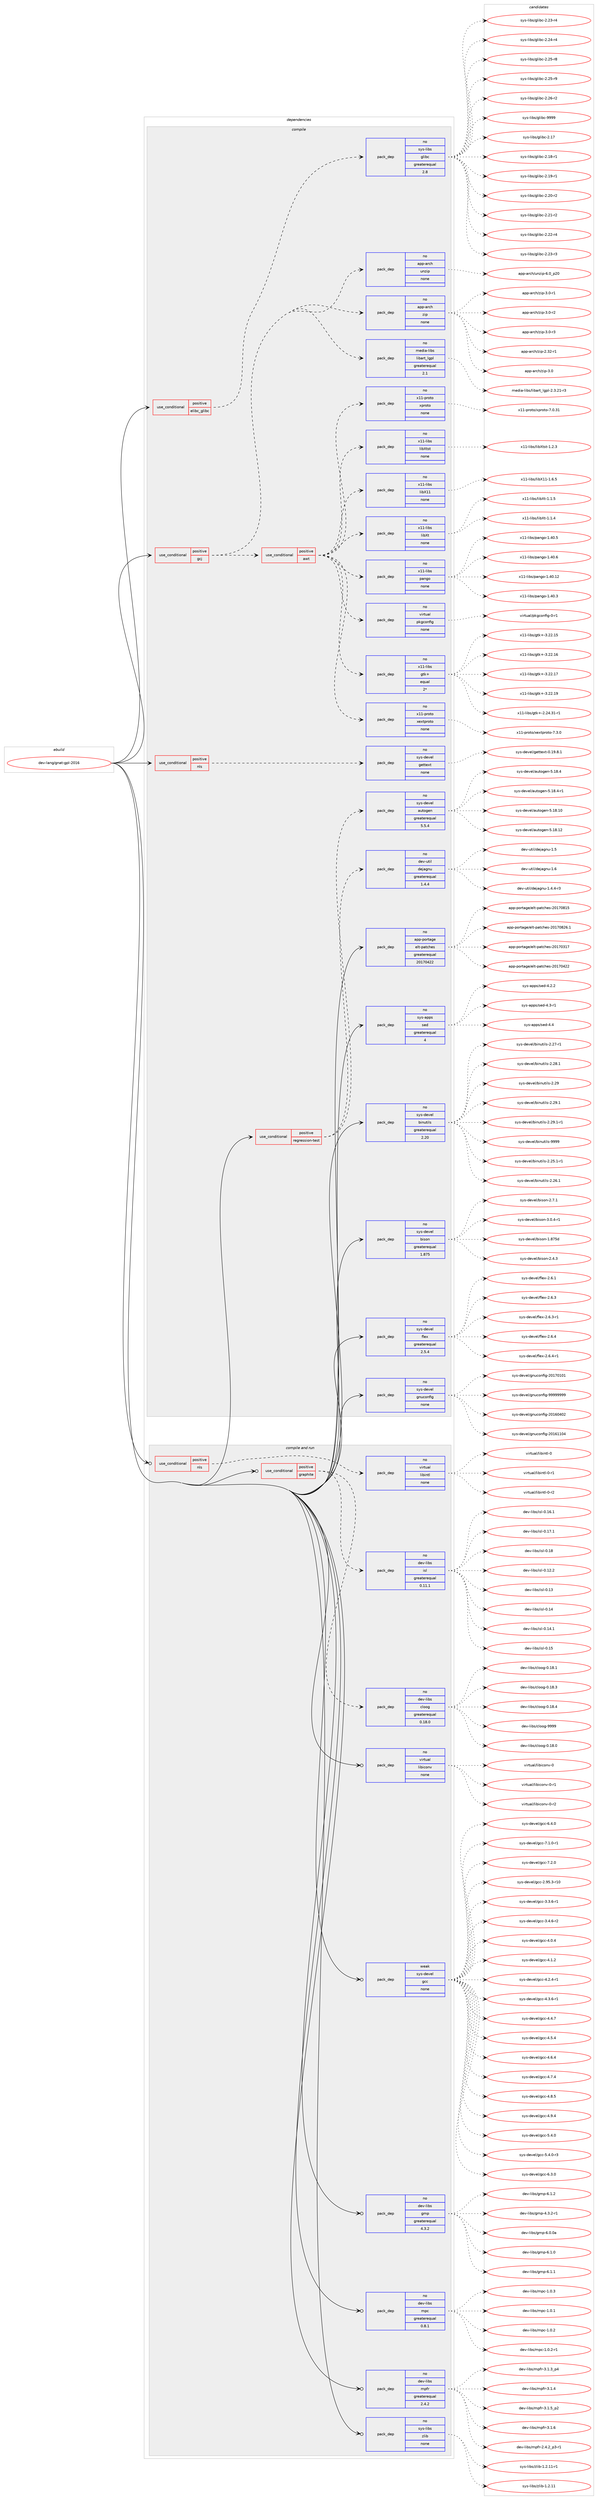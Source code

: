 digraph prolog {

# *************
# Graph options
# *************

newrank=true;
concentrate=true;
compound=true;
graph [rankdir=LR,fontname=Helvetica,fontsize=10,ranksep=1.5];#, ranksep=2.5, nodesep=0.2];
edge  [arrowhead=vee];
node  [fontname=Helvetica,fontsize=10];

# **********
# The ebuild
# **********

subgraph cluster_leftcol {
color=gray;
rank=same;
label=<<i>ebuild</i>>;
id [label="dev-lang/gnat-gpl-2016", color=red, width=4, href="../dev-lang/gnat-gpl-2016.svg"];
}

# ****************
# The dependencies
# ****************

subgraph cluster_midcol {
color=gray;
label=<<i>dependencies</i>>;
subgraph cluster_compile {
fillcolor="#eeeeee";
style=filled;
label=<<i>compile</i>>;
subgraph cond22899 {
dependency106759 [label=<<TABLE BORDER="0" CELLBORDER="1" CELLSPACING="0" CELLPADDING="4"><TR><TD ROWSPAN="3" CELLPADDING="10">use_conditional</TD></TR><TR><TD>positive</TD></TR><TR><TD>elibc_glibc</TD></TR></TABLE>>, shape=none, color=red];
subgraph pack80799 {
dependency106760 [label=<<TABLE BORDER="0" CELLBORDER="1" CELLSPACING="0" CELLPADDING="4" WIDTH="220"><TR><TD ROWSPAN="6" CELLPADDING="30">pack_dep</TD></TR><TR><TD WIDTH="110">no</TD></TR><TR><TD>sys-libs</TD></TR><TR><TD>glibc</TD></TR><TR><TD>greaterequal</TD></TR><TR><TD>2.8</TD></TR></TABLE>>, shape=none, color=blue];
}
dependency106759:e -> dependency106760:w [weight=20,style="dashed",arrowhead="vee"];
}
id:e -> dependency106759:w [weight=20,style="solid",arrowhead="vee"];
subgraph cond22900 {
dependency106761 [label=<<TABLE BORDER="0" CELLBORDER="1" CELLSPACING="0" CELLPADDING="4"><TR><TD ROWSPAN="3" CELLPADDING="10">use_conditional</TD></TR><TR><TD>positive</TD></TR><TR><TD>gcj</TD></TR></TABLE>>, shape=none, color=red];
subgraph cond22901 {
dependency106762 [label=<<TABLE BORDER="0" CELLBORDER="1" CELLSPACING="0" CELLPADDING="4"><TR><TD ROWSPAN="3" CELLPADDING="10">use_conditional</TD></TR><TR><TD>positive</TD></TR><TR><TD>awt</TD></TR></TABLE>>, shape=none, color=red];
subgraph pack80800 {
dependency106763 [label=<<TABLE BORDER="0" CELLBORDER="1" CELLSPACING="0" CELLPADDING="4" WIDTH="220"><TR><TD ROWSPAN="6" CELLPADDING="30">pack_dep</TD></TR><TR><TD WIDTH="110">no</TD></TR><TR><TD>x11-libs</TD></TR><TR><TD>libXt</TD></TR><TR><TD>none</TD></TR><TR><TD></TD></TR></TABLE>>, shape=none, color=blue];
}
dependency106762:e -> dependency106763:w [weight=20,style="dashed",arrowhead="vee"];
subgraph pack80801 {
dependency106764 [label=<<TABLE BORDER="0" CELLBORDER="1" CELLSPACING="0" CELLPADDING="4" WIDTH="220"><TR><TD ROWSPAN="6" CELLPADDING="30">pack_dep</TD></TR><TR><TD WIDTH="110">no</TD></TR><TR><TD>x11-libs</TD></TR><TR><TD>libX11</TD></TR><TR><TD>none</TD></TR><TR><TD></TD></TR></TABLE>>, shape=none, color=blue];
}
dependency106762:e -> dependency106764:w [weight=20,style="dashed",arrowhead="vee"];
subgraph pack80802 {
dependency106765 [label=<<TABLE BORDER="0" CELLBORDER="1" CELLSPACING="0" CELLPADDING="4" WIDTH="220"><TR><TD ROWSPAN="6" CELLPADDING="30">pack_dep</TD></TR><TR><TD WIDTH="110">no</TD></TR><TR><TD>x11-libs</TD></TR><TR><TD>libXtst</TD></TR><TR><TD>none</TD></TR><TR><TD></TD></TR></TABLE>>, shape=none, color=blue];
}
dependency106762:e -> dependency106765:w [weight=20,style="dashed",arrowhead="vee"];
subgraph pack80803 {
dependency106766 [label=<<TABLE BORDER="0" CELLBORDER="1" CELLSPACING="0" CELLPADDING="4" WIDTH="220"><TR><TD ROWSPAN="6" CELLPADDING="30">pack_dep</TD></TR><TR><TD WIDTH="110">no</TD></TR><TR><TD>x11-proto</TD></TR><TR><TD>xproto</TD></TR><TR><TD>none</TD></TR><TR><TD></TD></TR></TABLE>>, shape=none, color=blue];
}
dependency106762:e -> dependency106766:w [weight=20,style="dashed",arrowhead="vee"];
subgraph pack80804 {
dependency106767 [label=<<TABLE BORDER="0" CELLBORDER="1" CELLSPACING="0" CELLPADDING="4" WIDTH="220"><TR><TD ROWSPAN="6" CELLPADDING="30">pack_dep</TD></TR><TR><TD WIDTH="110">no</TD></TR><TR><TD>x11-proto</TD></TR><TR><TD>xextproto</TD></TR><TR><TD>none</TD></TR><TR><TD></TD></TR></TABLE>>, shape=none, color=blue];
}
dependency106762:e -> dependency106767:w [weight=20,style="dashed",arrowhead="vee"];
subgraph pack80805 {
dependency106768 [label=<<TABLE BORDER="0" CELLBORDER="1" CELLSPACING="0" CELLPADDING="4" WIDTH="220"><TR><TD ROWSPAN="6" CELLPADDING="30">pack_dep</TD></TR><TR><TD WIDTH="110">no</TD></TR><TR><TD>x11-libs</TD></TR><TR><TD>gtk+</TD></TR><TR><TD>equal</TD></TR><TR><TD>2*</TD></TR></TABLE>>, shape=none, color=blue];
}
dependency106762:e -> dependency106768:w [weight=20,style="dashed",arrowhead="vee"];
subgraph pack80806 {
dependency106769 [label=<<TABLE BORDER="0" CELLBORDER="1" CELLSPACING="0" CELLPADDING="4" WIDTH="220"><TR><TD ROWSPAN="6" CELLPADDING="30">pack_dep</TD></TR><TR><TD WIDTH="110">no</TD></TR><TR><TD>virtual</TD></TR><TR><TD>pkgconfig</TD></TR><TR><TD>none</TD></TR><TR><TD></TD></TR></TABLE>>, shape=none, color=blue];
}
dependency106762:e -> dependency106769:w [weight=20,style="dashed",arrowhead="vee"];
subgraph pack80807 {
dependency106770 [label=<<TABLE BORDER="0" CELLBORDER="1" CELLSPACING="0" CELLPADDING="4" WIDTH="220"><TR><TD ROWSPAN="6" CELLPADDING="30">pack_dep</TD></TR><TR><TD WIDTH="110">no</TD></TR><TR><TD>x11-libs</TD></TR><TR><TD>pango</TD></TR><TR><TD>none</TD></TR><TR><TD></TD></TR></TABLE>>, shape=none, color=blue];
}
dependency106762:e -> dependency106770:w [weight=20,style="dashed",arrowhead="vee"];
}
dependency106761:e -> dependency106762:w [weight=20,style="dashed",arrowhead="vee"];
subgraph pack80808 {
dependency106771 [label=<<TABLE BORDER="0" CELLBORDER="1" CELLSPACING="0" CELLPADDING="4" WIDTH="220"><TR><TD ROWSPAN="6" CELLPADDING="30">pack_dep</TD></TR><TR><TD WIDTH="110">no</TD></TR><TR><TD>media-libs</TD></TR><TR><TD>libart_lgpl</TD></TR><TR><TD>greaterequal</TD></TR><TR><TD>2.1</TD></TR></TABLE>>, shape=none, color=blue];
}
dependency106761:e -> dependency106771:w [weight=20,style="dashed",arrowhead="vee"];
subgraph pack80809 {
dependency106772 [label=<<TABLE BORDER="0" CELLBORDER="1" CELLSPACING="0" CELLPADDING="4" WIDTH="220"><TR><TD ROWSPAN="6" CELLPADDING="30">pack_dep</TD></TR><TR><TD WIDTH="110">no</TD></TR><TR><TD>app-arch</TD></TR><TR><TD>zip</TD></TR><TR><TD>none</TD></TR><TR><TD></TD></TR></TABLE>>, shape=none, color=blue];
}
dependency106761:e -> dependency106772:w [weight=20,style="dashed",arrowhead="vee"];
subgraph pack80810 {
dependency106773 [label=<<TABLE BORDER="0" CELLBORDER="1" CELLSPACING="0" CELLPADDING="4" WIDTH="220"><TR><TD ROWSPAN="6" CELLPADDING="30">pack_dep</TD></TR><TR><TD WIDTH="110">no</TD></TR><TR><TD>app-arch</TD></TR><TR><TD>unzip</TD></TR><TR><TD>none</TD></TR><TR><TD></TD></TR></TABLE>>, shape=none, color=blue];
}
dependency106761:e -> dependency106773:w [weight=20,style="dashed",arrowhead="vee"];
}
id:e -> dependency106761:w [weight=20,style="solid",arrowhead="vee"];
subgraph cond22902 {
dependency106774 [label=<<TABLE BORDER="0" CELLBORDER="1" CELLSPACING="0" CELLPADDING="4"><TR><TD ROWSPAN="3" CELLPADDING="10">use_conditional</TD></TR><TR><TD>positive</TD></TR><TR><TD>nls</TD></TR></TABLE>>, shape=none, color=red];
subgraph pack80811 {
dependency106775 [label=<<TABLE BORDER="0" CELLBORDER="1" CELLSPACING="0" CELLPADDING="4" WIDTH="220"><TR><TD ROWSPAN="6" CELLPADDING="30">pack_dep</TD></TR><TR><TD WIDTH="110">no</TD></TR><TR><TD>sys-devel</TD></TR><TR><TD>gettext</TD></TR><TR><TD>none</TD></TR><TR><TD></TD></TR></TABLE>>, shape=none, color=blue];
}
dependency106774:e -> dependency106775:w [weight=20,style="dashed",arrowhead="vee"];
}
id:e -> dependency106774:w [weight=20,style="solid",arrowhead="vee"];
subgraph cond22903 {
dependency106776 [label=<<TABLE BORDER="0" CELLBORDER="1" CELLSPACING="0" CELLPADDING="4"><TR><TD ROWSPAN="3" CELLPADDING="10">use_conditional</TD></TR><TR><TD>positive</TD></TR><TR><TD>regression-test</TD></TR></TABLE>>, shape=none, color=red];
subgraph pack80812 {
dependency106777 [label=<<TABLE BORDER="0" CELLBORDER="1" CELLSPACING="0" CELLPADDING="4" WIDTH="220"><TR><TD ROWSPAN="6" CELLPADDING="30">pack_dep</TD></TR><TR><TD WIDTH="110">no</TD></TR><TR><TD>dev-util</TD></TR><TR><TD>dejagnu</TD></TR><TR><TD>greaterequal</TD></TR><TR><TD>1.4.4</TD></TR></TABLE>>, shape=none, color=blue];
}
dependency106776:e -> dependency106777:w [weight=20,style="dashed",arrowhead="vee"];
subgraph pack80813 {
dependency106778 [label=<<TABLE BORDER="0" CELLBORDER="1" CELLSPACING="0" CELLPADDING="4" WIDTH="220"><TR><TD ROWSPAN="6" CELLPADDING="30">pack_dep</TD></TR><TR><TD WIDTH="110">no</TD></TR><TR><TD>sys-devel</TD></TR><TR><TD>autogen</TD></TR><TR><TD>greaterequal</TD></TR><TR><TD>5.5.4</TD></TR></TABLE>>, shape=none, color=blue];
}
dependency106776:e -> dependency106778:w [weight=20,style="dashed",arrowhead="vee"];
}
id:e -> dependency106776:w [weight=20,style="solid",arrowhead="vee"];
subgraph pack80814 {
dependency106779 [label=<<TABLE BORDER="0" CELLBORDER="1" CELLSPACING="0" CELLPADDING="4" WIDTH="220"><TR><TD ROWSPAN="6" CELLPADDING="30">pack_dep</TD></TR><TR><TD WIDTH="110">no</TD></TR><TR><TD>app-portage</TD></TR><TR><TD>elt-patches</TD></TR><TR><TD>greaterequal</TD></TR><TR><TD>20170422</TD></TR></TABLE>>, shape=none, color=blue];
}
id:e -> dependency106779:w [weight=20,style="solid",arrowhead="vee"];
subgraph pack80815 {
dependency106780 [label=<<TABLE BORDER="0" CELLBORDER="1" CELLSPACING="0" CELLPADDING="4" WIDTH="220"><TR><TD ROWSPAN="6" CELLPADDING="30">pack_dep</TD></TR><TR><TD WIDTH="110">no</TD></TR><TR><TD>sys-apps</TD></TR><TR><TD>sed</TD></TR><TR><TD>greaterequal</TD></TR><TR><TD>4</TD></TR></TABLE>>, shape=none, color=blue];
}
id:e -> dependency106780:w [weight=20,style="solid",arrowhead="vee"];
subgraph pack80816 {
dependency106781 [label=<<TABLE BORDER="0" CELLBORDER="1" CELLSPACING="0" CELLPADDING="4" WIDTH="220"><TR><TD ROWSPAN="6" CELLPADDING="30">pack_dep</TD></TR><TR><TD WIDTH="110">no</TD></TR><TR><TD>sys-devel</TD></TR><TR><TD>binutils</TD></TR><TR><TD>greaterequal</TD></TR><TR><TD>2.20</TD></TR></TABLE>>, shape=none, color=blue];
}
id:e -> dependency106781:w [weight=20,style="solid",arrowhead="vee"];
subgraph pack80817 {
dependency106782 [label=<<TABLE BORDER="0" CELLBORDER="1" CELLSPACING="0" CELLPADDING="4" WIDTH="220"><TR><TD ROWSPAN="6" CELLPADDING="30">pack_dep</TD></TR><TR><TD WIDTH="110">no</TD></TR><TR><TD>sys-devel</TD></TR><TR><TD>bison</TD></TR><TR><TD>greaterequal</TD></TR><TR><TD>1.875</TD></TR></TABLE>>, shape=none, color=blue];
}
id:e -> dependency106782:w [weight=20,style="solid",arrowhead="vee"];
subgraph pack80818 {
dependency106783 [label=<<TABLE BORDER="0" CELLBORDER="1" CELLSPACING="0" CELLPADDING="4" WIDTH="220"><TR><TD ROWSPAN="6" CELLPADDING="30">pack_dep</TD></TR><TR><TD WIDTH="110">no</TD></TR><TR><TD>sys-devel</TD></TR><TR><TD>flex</TD></TR><TR><TD>greaterequal</TD></TR><TR><TD>2.5.4</TD></TR></TABLE>>, shape=none, color=blue];
}
id:e -> dependency106783:w [weight=20,style="solid",arrowhead="vee"];
subgraph pack80819 {
dependency106784 [label=<<TABLE BORDER="0" CELLBORDER="1" CELLSPACING="0" CELLPADDING="4" WIDTH="220"><TR><TD ROWSPAN="6" CELLPADDING="30">pack_dep</TD></TR><TR><TD WIDTH="110">no</TD></TR><TR><TD>sys-devel</TD></TR><TR><TD>gnuconfig</TD></TR><TR><TD>none</TD></TR><TR><TD></TD></TR></TABLE>>, shape=none, color=blue];
}
id:e -> dependency106784:w [weight=20,style="solid",arrowhead="vee"];
}
subgraph cluster_compileandrun {
fillcolor="#eeeeee";
style=filled;
label=<<i>compile and run</i>>;
subgraph cond22904 {
dependency106785 [label=<<TABLE BORDER="0" CELLBORDER="1" CELLSPACING="0" CELLPADDING="4"><TR><TD ROWSPAN="3" CELLPADDING="10">use_conditional</TD></TR><TR><TD>positive</TD></TR><TR><TD>graphite</TD></TR></TABLE>>, shape=none, color=red];
subgraph pack80820 {
dependency106786 [label=<<TABLE BORDER="0" CELLBORDER="1" CELLSPACING="0" CELLPADDING="4" WIDTH="220"><TR><TD ROWSPAN="6" CELLPADDING="30">pack_dep</TD></TR><TR><TD WIDTH="110">no</TD></TR><TR><TD>dev-libs</TD></TR><TR><TD>cloog</TD></TR><TR><TD>greaterequal</TD></TR><TR><TD>0.18.0</TD></TR></TABLE>>, shape=none, color=blue];
}
dependency106785:e -> dependency106786:w [weight=20,style="dashed",arrowhead="vee"];
subgraph pack80821 {
dependency106787 [label=<<TABLE BORDER="0" CELLBORDER="1" CELLSPACING="0" CELLPADDING="4" WIDTH="220"><TR><TD ROWSPAN="6" CELLPADDING="30">pack_dep</TD></TR><TR><TD WIDTH="110">no</TD></TR><TR><TD>dev-libs</TD></TR><TR><TD>isl</TD></TR><TR><TD>greaterequal</TD></TR><TR><TD>0.11.1</TD></TR></TABLE>>, shape=none, color=blue];
}
dependency106785:e -> dependency106787:w [weight=20,style="dashed",arrowhead="vee"];
}
id:e -> dependency106785:w [weight=20,style="solid",arrowhead="odotvee"];
subgraph cond22905 {
dependency106788 [label=<<TABLE BORDER="0" CELLBORDER="1" CELLSPACING="0" CELLPADDING="4"><TR><TD ROWSPAN="3" CELLPADDING="10">use_conditional</TD></TR><TR><TD>positive</TD></TR><TR><TD>nls</TD></TR></TABLE>>, shape=none, color=red];
subgraph pack80822 {
dependency106789 [label=<<TABLE BORDER="0" CELLBORDER="1" CELLSPACING="0" CELLPADDING="4" WIDTH="220"><TR><TD ROWSPAN="6" CELLPADDING="30">pack_dep</TD></TR><TR><TD WIDTH="110">no</TD></TR><TR><TD>virtual</TD></TR><TR><TD>libintl</TD></TR><TR><TD>none</TD></TR><TR><TD></TD></TR></TABLE>>, shape=none, color=blue];
}
dependency106788:e -> dependency106789:w [weight=20,style="dashed",arrowhead="vee"];
}
id:e -> dependency106788:w [weight=20,style="solid",arrowhead="odotvee"];
subgraph pack80823 {
dependency106790 [label=<<TABLE BORDER="0" CELLBORDER="1" CELLSPACING="0" CELLPADDING="4" WIDTH="220"><TR><TD ROWSPAN="6" CELLPADDING="30">pack_dep</TD></TR><TR><TD WIDTH="110">no</TD></TR><TR><TD>dev-libs</TD></TR><TR><TD>gmp</TD></TR><TR><TD>greaterequal</TD></TR><TR><TD>4.3.2</TD></TR></TABLE>>, shape=none, color=blue];
}
id:e -> dependency106790:w [weight=20,style="solid",arrowhead="odotvee"];
subgraph pack80824 {
dependency106791 [label=<<TABLE BORDER="0" CELLBORDER="1" CELLSPACING="0" CELLPADDING="4" WIDTH="220"><TR><TD ROWSPAN="6" CELLPADDING="30">pack_dep</TD></TR><TR><TD WIDTH="110">no</TD></TR><TR><TD>dev-libs</TD></TR><TR><TD>mpc</TD></TR><TR><TD>greaterequal</TD></TR><TR><TD>0.8.1</TD></TR></TABLE>>, shape=none, color=blue];
}
id:e -> dependency106791:w [weight=20,style="solid",arrowhead="odotvee"];
subgraph pack80825 {
dependency106792 [label=<<TABLE BORDER="0" CELLBORDER="1" CELLSPACING="0" CELLPADDING="4" WIDTH="220"><TR><TD ROWSPAN="6" CELLPADDING="30">pack_dep</TD></TR><TR><TD WIDTH="110">no</TD></TR><TR><TD>dev-libs</TD></TR><TR><TD>mpfr</TD></TR><TR><TD>greaterequal</TD></TR><TR><TD>2.4.2</TD></TR></TABLE>>, shape=none, color=blue];
}
id:e -> dependency106792:w [weight=20,style="solid",arrowhead="odotvee"];
subgraph pack80826 {
dependency106793 [label=<<TABLE BORDER="0" CELLBORDER="1" CELLSPACING="0" CELLPADDING="4" WIDTH="220"><TR><TD ROWSPAN="6" CELLPADDING="30">pack_dep</TD></TR><TR><TD WIDTH="110">no</TD></TR><TR><TD>sys-libs</TD></TR><TR><TD>zlib</TD></TR><TR><TD>none</TD></TR><TR><TD></TD></TR></TABLE>>, shape=none, color=blue];
}
id:e -> dependency106793:w [weight=20,style="solid",arrowhead="odotvee"];
subgraph pack80827 {
dependency106794 [label=<<TABLE BORDER="0" CELLBORDER="1" CELLSPACING="0" CELLPADDING="4" WIDTH="220"><TR><TD ROWSPAN="6" CELLPADDING="30">pack_dep</TD></TR><TR><TD WIDTH="110">no</TD></TR><TR><TD>virtual</TD></TR><TR><TD>libiconv</TD></TR><TR><TD>none</TD></TR><TR><TD></TD></TR></TABLE>>, shape=none, color=blue];
}
id:e -> dependency106794:w [weight=20,style="solid",arrowhead="odotvee"];
subgraph pack80828 {
dependency106795 [label=<<TABLE BORDER="0" CELLBORDER="1" CELLSPACING="0" CELLPADDING="4" WIDTH="220"><TR><TD ROWSPAN="6" CELLPADDING="30">pack_dep</TD></TR><TR><TD WIDTH="110">weak</TD></TR><TR><TD>sys-devel</TD></TR><TR><TD>gcc</TD></TR><TR><TD>none</TD></TR><TR><TD></TD></TR></TABLE>>, shape=none, color=blue];
}
id:e -> dependency106795:w [weight=20,style="solid",arrowhead="odotvee"];
}
subgraph cluster_run {
fillcolor="#eeeeee";
style=filled;
label=<<i>run</i>>;
}
}

# **************
# The candidates
# **************

subgraph cluster_choices {
rank=same;
color=gray;
label=<<i>candidates</i>>;

subgraph choice80799 {
color=black;
nodesep=1;
choice11512111545108105981154710310810598994550464955 [label="sys-libs/glibc-2.17", color=red, width=4,href="../sys-libs/glibc-2.17.svg"];
choice115121115451081059811547103108105989945504649564511449 [label="sys-libs/glibc-2.18-r1", color=red, width=4,href="../sys-libs/glibc-2.18-r1.svg"];
choice115121115451081059811547103108105989945504649574511449 [label="sys-libs/glibc-2.19-r1", color=red, width=4,href="../sys-libs/glibc-2.19-r1.svg"];
choice115121115451081059811547103108105989945504650484511450 [label="sys-libs/glibc-2.20-r2", color=red, width=4,href="../sys-libs/glibc-2.20-r2.svg"];
choice115121115451081059811547103108105989945504650494511450 [label="sys-libs/glibc-2.21-r2", color=red, width=4,href="../sys-libs/glibc-2.21-r2.svg"];
choice115121115451081059811547103108105989945504650504511452 [label="sys-libs/glibc-2.22-r4", color=red, width=4,href="../sys-libs/glibc-2.22-r4.svg"];
choice115121115451081059811547103108105989945504650514511451 [label="sys-libs/glibc-2.23-r3", color=red, width=4,href="../sys-libs/glibc-2.23-r3.svg"];
choice115121115451081059811547103108105989945504650514511452 [label="sys-libs/glibc-2.23-r4", color=red, width=4,href="../sys-libs/glibc-2.23-r4.svg"];
choice115121115451081059811547103108105989945504650524511452 [label="sys-libs/glibc-2.24-r4", color=red, width=4,href="../sys-libs/glibc-2.24-r4.svg"];
choice115121115451081059811547103108105989945504650534511456 [label="sys-libs/glibc-2.25-r8", color=red, width=4,href="../sys-libs/glibc-2.25-r8.svg"];
choice115121115451081059811547103108105989945504650534511457 [label="sys-libs/glibc-2.25-r9", color=red, width=4,href="../sys-libs/glibc-2.25-r9.svg"];
choice115121115451081059811547103108105989945504650544511450 [label="sys-libs/glibc-2.26-r2", color=red, width=4,href="../sys-libs/glibc-2.26-r2.svg"];
choice11512111545108105981154710310810598994557575757 [label="sys-libs/glibc-9999", color=red, width=4,href="../sys-libs/glibc-9999.svg"];
dependency106760:e -> choice11512111545108105981154710310810598994550464955:w [style=dotted,weight="100"];
dependency106760:e -> choice115121115451081059811547103108105989945504649564511449:w [style=dotted,weight="100"];
dependency106760:e -> choice115121115451081059811547103108105989945504649574511449:w [style=dotted,weight="100"];
dependency106760:e -> choice115121115451081059811547103108105989945504650484511450:w [style=dotted,weight="100"];
dependency106760:e -> choice115121115451081059811547103108105989945504650494511450:w [style=dotted,weight="100"];
dependency106760:e -> choice115121115451081059811547103108105989945504650504511452:w [style=dotted,weight="100"];
dependency106760:e -> choice115121115451081059811547103108105989945504650514511451:w [style=dotted,weight="100"];
dependency106760:e -> choice115121115451081059811547103108105989945504650514511452:w [style=dotted,weight="100"];
dependency106760:e -> choice115121115451081059811547103108105989945504650524511452:w [style=dotted,weight="100"];
dependency106760:e -> choice115121115451081059811547103108105989945504650534511456:w [style=dotted,weight="100"];
dependency106760:e -> choice115121115451081059811547103108105989945504650534511457:w [style=dotted,weight="100"];
dependency106760:e -> choice115121115451081059811547103108105989945504650544511450:w [style=dotted,weight="100"];
dependency106760:e -> choice11512111545108105981154710310810598994557575757:w [style=dotted,weight="100"];
}
subgraph choice80800 {
color=black;
nodesep=1;
choice12049494510810598115471081059888116454946494652 [label="x11-libs/libXt-1.1.4", color=red, width=4,href="../x11-libs/libXt-1.1.4.svg"];
choice12049494510810598115471081059888116454946494653 [label="x11-libs/libXt-1.1.5", color=red, width=4,href="../x11-libs/libXt-1.1.5.svg"];
dependency106763:e -> choice12049494510810598115471081059888116454946494652:w [style=dotted,weight="100"];
dependency106763:e -> choice12049494510810598115471081059888116454946494653:w [style=dotted,weight="100"];
}
subgraph choice80801 {
color=black;
nodesep=1;
choice120494945108105981154710810598884949454946544653 [label="x11-libs/libX11-1.6.5", color=red, width=4,href="../x11-libs/libX11-1.6.5.svg"];
dependency106764:e -> choice120494945108105981154710810598884949454946544653:w [style=dotted,weight="100"];
}
subgraph choice80802 {
color=black;
nodesep=1;
choice12049494510810598115471081059888116115116454946504651 [label="x11-libs/libXtst-1.2.3", color=red, width=4,href="../x11-libs/libXtst-1.2.3.svg"];
dependency106765:e -> choice12049494510810598115471081059888116115116454946504651:w [style=dotted,weight="100"];
}
subgraph choice80803 {
color=black;
nodesep=1;
choice1204949451121141111161114712011211411111611145554648465149 [label="x11-proto/xproto-7.0.31", color=red, width=4,href="../x11-proto/xproto-7.0.31.svg"];
dependency106766:e -> choice1204949451121141111161114712011211411111611145554648465149:w [style=dotted,weight="100"];
}
subgraph choice80804 {
color=black;
nodesep=1;
choice12049494511211411111611147120101120116112114111116111455546514648 [label="x11-proto/xextproto-7.3.0", color=red, width=4,href="../x11-proto/xextproto-7.3.0.svg"];
dependency106767:e -> choice12049494511211411111611147120101120116112114111116111455546514648:w [style=dotted,weight="100"];
}
subgraph choice80805 {
color=black;
nodesep=1;
choice12049494510810598115471031161074345504650524651494511449 [label="x11-libs/gtk+-2.24.31-r1", color=red, width=4,href="../x11-libs/gtk+-2.24.31-r1.svg"];
choice1204949451081059811547103116107434551465050464953 [label="x11-libs/gtk+-3.22.15", color=red, width=4,href="../x11-libs/gtk+-3.22.15.svg"];
choice1204949451081059811547103116107434551465050464954 [label="x11-libs/gtk+-3.22.16", color=red, width=4,href="../x11-libs/gtk+-3.22.16.svg"];
choice1204949451081059811547103116107434551465050464955 [label="x11-libs/gtk+-3.22.17", color=red, width=4,href="../x11-libs/gtk+-3.22.17.svg"];
choice1204949451081059811547103116107434551465050464957 [label="x11-libs/gtk+-3.22.19", color=red, width=4,href="../x11-libs/gtk+-3.22.19.svg"];
dependency106768:e -> choice12049494510810598115471031161074345504650524651494511449:w [style=dotted,weight="100"];
dependency106768:e -> choice1204949451081059811547103116107434551465050464953:w [style=dotted,weight="100"];
dependency106768:e -> choice1204949451081059811547103116107434551465050464954:w [style=dotted,weight="100"];
dependency106768:e -> choice1204949451081059811547103116107434551465050464955:w [style=dotted,weight="100"];
dependency106768:e -> choice1204949451081059811547103116107434551465050464957:w [style=dotted,weight="100"];
}
subgraph choice80806 {
color=black;
nodesep=1;
choice11810511411611797108471121071039911111010210510345484511449 [label="virtual/pkgconfig-0-r1", color=red, width=4,href="../virtual/pkgconfig-0-r1.svg"];
dependency106769:e -> choice11810511411611797108471121071039911111010210510345484511449:w [style=dotted,weight="100"];
}
subgraph choice80807 {
color=black;
nodesep=1;
choice1204949451081059811547112971101031114549465248464950 [label="x11-libs/pango-1.40.12", color=red, width=4,href="../x11-libs/pango-1.40.12.svg"];
choice12049494510810598115471129711010311145494652484651 [label="x11-libs/pango-1.40.3", color=red, width=4,href="../x11-libs/pango-1.40.3.svg"];
choice12049494510810598115471129711010311145494652484653 [label="x11-libs/pango-1.40.5", color=red, width=4,href="../x11-libs/pango-1.40.5.svg"];
choice12049494510810598115471129711010311145494652484654 [label="x11-libs/pango-1.40.6", color=red, width=4,href="../x11-libs/pango-1.40.6.svg"];
dependency106770:e -> choice1204949451081059811547112971101031114549465248464950:w [style=dotted,weight="100"];
dependency106770:e -> choice12049494510810598115471129711010311145494652484651:w [style=dotted,weight="100"];
dependency106770:e -> choice12049494510810598115471129711010311145494652484653:w [style=dotted,weight="100"];
dependency106770:e -> choice12049494510810598115471129711010311145494652484654:w [style=dotted,weight="100"];
}
subgraph choice80808 {
color=black;
nodesep=1;
choice10910110010597451081059811547108105989711411695108103112108455046514650494511451 [label="media-libs/libart_lgpl-2.3.21-r3", color=red, width=4,href="../media-libs/libart_lgpl-2.3.21-r3.svg"];
dependency106771:e -> choice10910110010597451081059811547108105989711411695108103112108455046514650494511451:w [style=dotted,weight="100"];
}
subgraph choice80809 {
color=black;
nodesep=1;
choice971121124597114991044712210511245504651504511449 [label="app-arch/zip-2.32-r1", color=red, width=4,href="../app-arch/zip-2.32-r1.svg"];
choice971121124597114991044712210511245514648 [label="app-arch/zip-3.0", color=red, width=4,href="../app-arch/zip-3.0.svg"];
choice9711211245971149910447122105112455146484511449 [label="app-arch/zip-3.0-r1", color=red, width=4,href="../app-arch/zip-3.0-r1.svg"];
choice9711211245971149910447122105112455146484511450 [label="app-arch/zip-3.0-r2", color=red, width=4,href="../app-arch/zip-3.0-r2.svg"];
choice9711211245971149910447122105112455146484511451 [label="app-arch/zip-3.0-r3", color=red, width=4,href="../app-arch/zip-3.0-r3.svg"];
dependency106772:e -> choice971121124597114991044712210511245504651504511449:w [style=dotted,weight="100"];
dependency106772:e -> choice971121124597114991044712210511245514648:w [style=dotted,weight="100"];
dependency106772:e -> choice9711211245971149910447122105112455146484511449:w [style=dotted,weight="100"];
dependency106772:e -> choice9711211245971149910447122105112455146484511450:w [style=dotted,weight="100"];
dependency106772:e -> choice9711211245971149910447122105112455146484511451:w [style=dotted,weight="100"];
}
subgraph choice80810 {
color=black;
nodesep=1;
choice971121124597114991044711711012210511245544648951125048 [label="app-arch/unzip-6.0_p20", color=red, width=4,href="../app-arch/unzip-6.0_p20.svg"];
dependency106773:e -> choice971121124597114991044711711012210511245544648951125048:w [style=dotted,weight="100"];
}
subgraph choice80811 {
color=black;
nodesep=1;
choice1151211154510010111810110847103101116116101120116454846495746564649 [label="sys-devel/gettext-0.19.8.1", color=red, width=4,href="../sys-devel/gettext-0.19.8.1.svg"];
dependency106775:e -> choice1151211154510010111810110847103101116116101120116454846495746564649:w [style=dotted,weight="100"];
}
subgraph choice80812 {
color=black;
nodesep=1;
choice1001011184511711610510847100101106971031101174549465246524511451 [label="dev-util/dejagnu-1.4.4-r3", color=red, width=4,href="../dev-util/dejagnu-1.4.4-r3.svg"];
choice10010111845117116105108471001011069710311011745494653 [label="dev-util/dejagnu-1.5", color=red, width=4,href="../dev-util/dejagnu-1.5.svg"];
choice10010111845117116105108471001011069710311011745494654 [label="dev-util/dejagnu-1.6", color=red, width=4,href="../dev-util/dejagnu-1.6.svg"];
dependency106777:e -> choice1001011184511711610510847100101106971031101174549465246524511451:w [style=dotted,weight="100"];
dependency106777:e -> choice10010111845117116105108471001011069710311011745494653:w [style=dotted,weight="100"];
dependency106777:e -> choice10010111845117116105108471001011069710311011745494654:w [style=dotted,weight="100"];
}
subgraph choice80813 {
color=black;
nodesep=1;
choice1151211154510010111810110847971171161111031011104553464956464948 [label="sys-devel/autogen-5.18.10", color=red, width=4,href="../sys-devel/autogen-5.18.10.svg"];
choice1151211154510010111810110847971171161111031011104553464956464950 [label="sys-devel/autogen-5.18.12", color=red, width=4,href="../sys-devel/autogen-5.18.12.svg"];
choice11512111545100101118101108479711711611110310111045534649564652 [label="sys-devel/autogen-5.18.4", color=red, width=4,href="../sys-devel/autogen-5.18.4.svg"];
choice115121115451001011181011084797117116111103101110455346495646524511449 [label="sys-devel/autogen-5.18.4-r1", color=red, width=4,href="../sys-devel/autogen-5.18.4-r1.svg"];
dependency106778:e -> choice1151211154510010111810110847971171161111031011104553464956464948:w [style=dotted,weight="100"];
dependency106778:e -> choice1151211154510010111810110847971171161111031011104553464956464950:w [style=dotted,weight="100"];
dependency106778:e -> choice11512111545100101118101108479711711611110310111045534649564652:w [style=dotted,weight="100"];
dependency106778:e -> choice115121115451001011181011084797117116111103101110455346495646524511449:w [style=dotted,weight="100"];
}
subgraph choice80814 {
color=black;
nodesep=1;
choice97112112451121111141169710310147101108116451129711699104101115455048495548514955 [label="app-portage/elt-patches-20170317", color=red, width=4,href="../app-portage/elt-patches-20170317.svg"];
choice97112112451121111141169710310147101108116451129711699104101115455048495548525050 [label="app-portage/elt-patches-20170422", color=red, width=4,href="../app-portage/elt-patches-20170422.svg"];
choice97112112451121111141169710310147101108116451129711699104101115455048495548564953 [label="app-portage/elt-patches-20170815", color=red, width=4,href="../app-portage/elt-patches-20170815.svg"];
choice971121124511211111411697103101471011081164511297116991041011154550484955485650544649 [label="app-portage/elt-patches-20170826.1", color=red, width=4,href="../app-portage/elt-patches-20170826.1.svg"];
dependency106779:e -> choice97112112451121111141169710310147101108116451129711699104101115455048495548514955:w [style=dotted,weight="100"];
dependency106779:e -> choice97112112451121111141169710310147101108116451129711699104101115455048495548525050:w [style=dotted,weight="100"];
dependency106779:e -> choice97112112451121111141169710310147101108116451129711699104101115455048495548564953:w [style=dotted,weight="100"];
dependency106779:e -> choice971121124511211111411697103101471011081164511297116991041011154550484955485650544649:w [style=dotted,weight="100"];
}
subgraph choice80815 {
color=black;
nodesep=1;
choice115121115459711211211547115101100455246504650 [label="sys-apps/sed-4.2.2", color=red, width=4,href="../sys-apps/sed-4.2.2.svg"];
choice115121115459711211211547115101100455246514511449 [label="sys-apps/sed-4.3-r1", color=red, width=4,href="../sys-apps/sed-4.3-r1.svg"];
choice11512111545971121121154711510110045524652 [label="sys-apps/sed-4.4", color=red, width=4,href="../sys-apps/sed-4.4.svg"];
dependency106780:e -> choice115121115459711211211547115101100455246504650:w [style=dotted,weight="100"];
dependency106780:e -> choice115121115459711211211547115101100455246514511449:w [style=dotted,weight="100"];
dependency106780:e -> choice11512111545971121121154711510110045524652:w [style=dotted,weight="100"];
}
subgraph choice80816 {
color=black;
nodesep=1;
choice115121115451001011181011084798105110117116105108115455046505346494511449 [label="sys-devel/binutils-2.25.1-r1", color=red, width=4,href="../sys-devel/binutils-2.25.1-r1.svg"];
choice11512111545100101118101108479810511011711610510811545504650544649 [label="sys-devel/binutils-2.26.1", color=red, width=4,href="../sys-devel/binutils-2.26.1.svg"];
choice11512111545100101118101108479810511011711610510811545504650554511449 [label="sys-devel/binutils-2.27-r1", color=red, width=4,href="../sys-devel/binutils-2.27-r1.svg"];
choice11512111545100101118101108479810511011711610510811545504650564649 [label="sys-devel/binutils-2.28.1", color=red, width=4,href="../sys-devel/binutils-2.28.1.svg"];
choice1151211154510010111810110847981051101171161051081154550465057 [label="sys-devel/binutils-2.29", color=red, width=4,href="../sys-devel/binutils-2.29.svg"];
choice11512111545100101118101108479810511011711610510811545504650574649 [label="sys-devel/binutils-2.29.1", color=red, width=4,href="../sys-devel/binutils-2.29.1.svg"];
choice115121115451001011181011084798105110117116105108115455046505746494511449 [label="sys-devel/binutils-2.29.1-r1", color=red, width=4,href="../sys-devel/binutils-2.29.1-r1.svg"];
choice1151211154510010111810110847981051101171161051081154557575757 [label="sys-devel/binutils-9999", color=red, width=4,href="../sys-devel/binutils-9999.svg"];
dependency106781:e -> choice115121115451001011181011084798105110117116105108115455046505346494511449:w [style=dotted,weight="100"];
dependency106781:e -> choice11512111545100101118101108479810511011711610510811545504650544649:w [style=dotted,weight="100"];
dependency106781:e -> choice11512111545100101118101108479810511011711610510811545504650554511449:w [style=dotted,weight="100"];
dependency106781:e -> choice11512111545100101118101108479810511011711610510811545504650564649:w [style=dotted,weight="100"];
dependency106781:e -> choice1151211154510010111810110847981051101171161051081154550465057:w [style=dotted,weight="100"];
dependency106781:e -> choice11512111545100101118101108479810511011711610510811545504650574649:w [style=dotted,weight="100"];
dependency106781:e -> choice115121115451001011181011084798105110117116105108115455046505746494511449:w [style=dotted,weight="100"];
dependency106781:e -> choice1151211154510010111810110847981051101171161051081154557575757:w [style=dotted,weight="100"];
}
subgraph choice80817 {
color=black;
nodesep=1;
choice115121115451001011181011084798105115111110454946565553100 [label="sys-devel/bison-1.875d", color=red, width=4,href="../sys-devel/bison-1.875d.svg"];
choice115121115451001011181011084798105115111110455046524651 [label="sys-devel/bison-2.4.3", color=red, width=4,href="../sys-devel/bison-2.4.3.svg"];
choice115121115451001011181011084798105115111110455046554649 [label="sys-devel/bison-2.7.1", color=red, width=4,href="../sys-devel/bison-2.7.1.svg"];
choice1151211154510010111810110847981051151111104551464846524511449 [label="sys-devel/bison-3.0.4-r1", color=red, width=4,href="../sys-devel/bison-3.0.4-r1.svg"];
dependency106782:e -> choice115121115451001011181011084798105115111110454946565553100:w [style=dotted,weight="100"];
dependency106782:e -> choice115121115451001011181011084798105115111110455046524651:w [style=dotted,weight="100"];
dependency106782:e -> choice115121115451001011181011084798105115111110455046554649:w [style=dotted,weight="100"];
dependency106782:e -> choice1151211154510010111810110847981051151111104551464846524511449:w [style=dotted,weight="100"];
}
subgraph choice80818 {
color=black;
nodesep=1;
choice1151211154510010111810110847102108101120455046544649 [label="sys-devel/flex-2.6.1", color=red, width=4,href="../sys-devel/flex-2.6.1.svg"];
choice1151211154510010111810110847102108101120455046544651 [label="sys-devel/flex-2.6.3", color=red, width=4,href="../sys-devel/flex-2.6.3.svg"];
choice11512111545100101118101108471021081011204550465446514511449 [label="sys-devel/flex-2.6.3-r1", color=red, width=4,href="../sys-devel/flex-2.6.3-r1.svg"];
choice1151211154510010111810110847102108101120455046544652 [label="sys-devel/flex-2.6.4", color=red, width=4,href="../sys-devel/flex-2.6.4.svg"];
choice11512111545100101118101108471021081011204550465446524511449 [label="sys-devel/flex-2.6.4-r1", color=red, width=4,href="../sys-devel/flex-2.6.4-r1.svg"];
dependency106783:e -> choice1151211154510010111810110847102108101120455046544649:w [style=dotted,weight="100"];
dependency106783:e -> choice1151211154510010111810110847102108101120455046544651:w [style=dotted,weight="100"];
dependency106783:e -> choice11512111545100101118101108471021081011204550465446514511449:w [style=dotted,weight="100"];
dependency106783:e -> choice1151211154510010111810110847102108101120455046544652:w [style=dotted,weight="100"];
dependency106783:e -> choice11512111545100101118101108471021081011204550465446524511449:w [style=dotted,weight="100"];
}
subgraph choice80819 {
color=black;
nodesep=1;
choice115121115451001011181011084710311011799111110102105103455048495448524850 [label="sys-devel/gnuconfig-20160402", color=red, width=4,href="../sys-devel/gnuconfig-20160402.svg"];
choice115121115451001011181011084710311011799111110102105103455048495449494852 [label="sys-devel/gnuconfig-20161104", color=red, width=4,href="../sys-devel/gnuconfig-20161104.svg"];
choice115121115451001011181011084710311011799111110102105103455048495548494849 [label="sys-devel/gnuconfig-20170101", color=red, width=4,href="../sys-devel/gnuconfig-20170101.svg"];
choice115121115451001011181011084710311011799111110102105103455757575757575757 [label="sys-devel/gnuconfig-99999999", color=red, width=4,href="../sys-devel/gnuconfig-99999999.svg"];
dependency106784:e -> choice115121115451001011181011084710311011799111110102105103455048495448524850:w [style=dotted,weight="100"];
dependency106784:e -> choice115121115451001011181011084710311011799111110102105103455048495449494852:w [style=dotted,weight="100"];
dependency106784:e -> choice115121115451001011181011084710311011799111110102105103455048495548494849:w [style=dotted,weight="100"];
dependency106784:e -> choice115121115451001011181011084710311011799111110102105103455757575757575757:w [style=dotted,weight="100"];
}
subgraph choice80820 {
color=black;
nodesep=1;
choice1001011184510810598115479910811111110345484649564648 [label="dev-libs/cloog-0.18.0", color=red, width=4,href="../dev-libs/cloog-0.18.0.svg"];
choice1001011184510810598115479910811111110345484649564649 [label="dev-libs/cloog-0.18.1", color=red, width=4,href="../dev-libs/cloog-0.18.1.svg"];
choice1001011184510810598115479910811111110345484649564651 [label="dev-libs/cloog-0.18.3", color=red, width=4,href="../dev-libs/cloog-0.18.3.svg"];
choice1001011184510810598115479910811111110345484649564652 [label="dev-libs/cloog-0.18.4", color=red, width=4,href="../dev-libs/cloog-0.18.4.svg"];
choice100101118451081059811547991081111111034557575757 [label="dev-libs/cloog-9999", color=red, width=4,href="../dev-libs/cloog-9999.svg"];
dependency106786:e -> choice1001011184510810598115479910811111110345484649564648:w [style=dotted,weight="100"];
dependency106786:e -> choice1001011184510810598115479910811111110345484649564649:w [style=dotted,weight="100"];
dependency106786:e -> choice1001011184510810598115479910811111110345484649564651:w [style=dotted,weight="100"];
dependency106786:e -> choice1001011184510810598115479910811111110345484649564652:w [style=dotted,weight="100"];
dependency106786:e -> choice100101118451081059811547991081111111034557575757:w [style=dotted,weight="100"];
}
subgraph choice80821 {
color=black;
nodesep=1;
choice10010111845108105981154710511510845484649504650 [label="dev-libs/isl-0.12.2", color=red, width=4,href="../dev-libs/isl-0.12.2.svg"];
choice1001011184510810598115471051151084548464951 [label="dev-libs/isl-0.13", color=red, width=4,href="../dev-libs/isl-0.13.svg"];
choice1001011184510810598115471051151084548464952 [label="dev-libs/isl-0.14", color=red, width=4,href="../dev-libs/isl-0.14.svg"];
choice10010111845108105981154710511510845484649524649 [label="dev-libs/isl-0.14.1", color=red, width=4,href="../dev-libs/isl-0.14.1.svg"];
choice1001011184510810598115471051151084548464953 [label="dev-libs/isl-0.15", color=red, width=4,href="../dev-libs/isl-0.15.svg"];
choice10010111845108105981154710511510845484649544649 [label="dev-libs/isl-0.16.1", color=red, width=4,href="../dev-libs/isl-0.16.1.svg"];
choice10010111845108105981154710511510845484649554649 [label="dev-libs/isl-0.17.1", color=red, width=4,href="../dev-libs/isl-0.17.1.svg"];
choice1001011184510810598115471051151084548464956 [label="dev-libs/isl-0.18", color=red, width=4,href="../dev-libs/isl-0.18.svg"];
dependency106787:e -> choice10010111845108105981154710511510845484649504650:w [style=dotted,weight="100"];
dependency106787:e -> choice1001011184510810598115471051151084548464951:w [style=dotted,weight="100"];
dependency106787:e -> choice1001011184510810598115471051151084548464952:w [style=dotted,weight="100"];
dependency106787:e -> choice10010111845108105981154710511510845484649524649:w [style=dotted,weight="100"];
dependency106787:e -> choice1001011184510810598115471051151084548464953:w [style=dotted,weight="100"];
dependency106787:e -> choice10010111845108105981154710511510845484649544649:w [style=dotted,weight="100"];
dependency106787:e -> choice10010111845108105981154710511510845484649554649:w [style=dotted,weight="100"];
dependency106787:e -> choice1001011184510810598115471051151084548464956:w [style=dotted,weight="100"];
}
subgraph choice80822 {
color=black;
nodesep=1;
choice1181051141161179710847108105981051101161084548 [label="virtual/libintl-0", color=red, width=4,href="../virtual/libintl-0.svg"];
choice11810511411611797108471081059810511011610845484511449 [label="virtual/libintl-0-r1", color=red, width=4,href="../virtual/libintl-0-r1.svg"];
choice11810511411611797108471081059810511011610845484511450 [label="virtual/libintl-0-r2", color=red, width=4,href="../virtual/libintl-0-r2.svg"];
dependency106789:e -> choice1181051141161179710847108105981051101161084548:w [style=dotted,weight="100"];
dependency106789:e -> choice11810511411611797108471081059810511011610845484511449:w [style=dotted,weight="100"];
dependency106789:e -> choice11810511411611797108471081059810511011610845484511450:w [style=dotted,weight="100"];
}
subgraph choice80823 {
color=black;
nodesep=1;
choice1001011184510810598115471031091124552465146504511449 [label="dev-libs/gmp-4.3.2-r1", color=red, width=4,href="../dev-libs/gmp-4.3.2-r1.svg"];
choice10010111845108105981154710310911245544648464897 [label="dev-libs/gmp-6.0.0a", color=red, width=4,href="../dev-libs/gmp-6.0.0a.svg"];
choice100101118451081059811547103109112455446494648 [label="dev-libs/gmp-6.1.0", color=red, width=4,href="../dev-libs/gmp-6.1.0.svg"];
choice100101118451081059811547103109112455446494649 [label="dev-libs/gmp-6.1.1", color=red, width=4,href="../dev-libs/gmp-6.1.1.svg"];
choice100101118451081059811547103109112455446494650 [label="dev-libs/gmp-6.1.2", color=red, width=4,href="../dev-libs/gmp-6.1.2.svg"];
dependency106790:e -> choice1001011184510810598115471031091124552465146504511449:w [style=dotted,weight="100"];
dependency106790:e -> choice10010111845108105981154710310911245544648464897:w [style=dotted,weight="100"];
dependency106790:e -> choice100101118451081059811547103109112455446494648:w [style=dotted,weight="100"];
dependency106790:e -> choice100101118451081059811547103109112455446494649:w [style=dotted,weight="100"];
dependency106790:e -> choice100101118451081059811547103109112455446494650:w [style=dotted,weight="100"];
}
subgraph choice80824 {
color=black;
nodesep=1;
choice10010111845108105981154710911299454946484649 [label="dev-libs/mpc-1.0.1", color=red, width=4,href="../dev-libs/mpc-1.0.1.svg"];
choice10010111845108105981154710911299454946484650 [label="dev-libs/mpc-1.0.2", color=red, width=4,href="../dev-libs/mpc-1.0.2.svg"];
choice100101118451081059811547109112994549464846504511449 [label="dev-libs/mpc-1.0.2-r1", color=red, width=4,href="../dev-libs/mpc-1.0.2-r1.svg"];
choice10010111845108105981154710911299454946484651 [label="dev-libs/mpc-1.0.3", color=red, width=4,href="../dev-libs/mpc-1.0.3.svg"];
dependency106791:e -> choice10010111845108105981154710911299454946484649:w [style=dotted,weight="100"];
dependency106791:e -> choice10010111845108105981154710911299454946484650:w [style=dotted,weight="100"];
dependency106791:e -> choice100101118451081059811547109112994549464846504511449:w [style=dotted,weight="100"];
dependency106791:e -> choice10010111845108105981154710911299454946484651:w [style=dotted,weight="100"];
}
subgraph choice80825 {
color=black;
nodesep=1;
choice10010111845108105981154710911210211445504652465095112514511449 [label="dev-libs/mpfr-2.4.2_p3-r1", color=red, width=4,href="../dev-libs/mpfr-2.4.2_p3-r1.svg"];
choice1001011184510810598115471091121021144551464946519511252 [label="dev-libs/mpfr-3.1.3_p4", color=red, width=4,href="../dev-libs/mpfr-3.1.3_p4.svg"];
choice100101118451081059811547109112102114455146494652 [label="dev-libs/mpfr-3.1.4", color=red, width=4,href="../dev-libs/mpfr-3.1.4.svg"];
choice1001011184510810598115471091121021144551464946539511250 [label="dev-libs/mpfr-3.1.5_p2", color=red, width=4,href="../dev-libs/mpfr-3.1.5_p2.svg"];
choice100101118451081059811547109112102114455146494654 [label="dev-libs/mpfr-3.1.6", color=red, width=4,href="../dev-libs/mpfr-3.1.6.svg"];
dependency106792:e -> choice10010111845108105981154710911210211445504652465095112514511449:w [style=dotted,weight="100"];
dependency106792:e -> choice1001011184510810598115471091121021144551464946519511252:w [style=dotted,weight="100"];
dependency106792:e -> choice100101118451081059811547109112102114455146494652:w [style=dotted,weight="100"];
dependency106792:e -> choice1001011184510810598115471091121021144551464946539511250:w [style=dotted,weight="100"];
dependency106792:e -> choice100101118451081059811547109112102114455146494654:w [style=dotted,weight="100"];
}
subgraph choice80826 {
color=black;
nodesep=1;
choice1151211154510810598115471221081059845494650464949 [label="sys-libs/zlib-1.2.11", color=red, width=4,href="../sys-libs/zlib-1.2.11.svg"];
choice11512111545108105981154712210810598454946504649494511449 [label="sys-libs/zlib-1.2.11-r1", color=red, width=4,href="../sys-libs/zlib-1.2.11-r1.svg"];
dependency106793:e -> choice1151211154510810598115471221081059845494650464949:w [style=dotted,weight="100"];
dependency106793:e -> choice11512111545108105981154712210810598454946504649494511449:w [style=dotted,weight="100"];
}
subgraph choice80827 {
color=black;
nodesep=1;
choice118105114116117971084710810598105991111101184548 [label="virtual/libiconv-0", color=red, width=4,href="../virtual/libiconv-0.svg"];
choice1181051141161179710847108105981059911111011845484511449 [label="virtual/libiconv-0-r1", color=red, width=4,href="../virtual/libiconv-0-r1.svg"];
choice1181051141161179710847108105981059911111011845484511450 [label="virtual/libiconv-0-r2", color=red, width=4,href="../virtual/libiconv-0-r2.svg"];
dependency106794:e -> choice118105114116117971084710810598105991111101184548:w [style=dotted,weight="100"];
dependency106794:e -> choice1181051141161179710847108105981059911111011845484511449:w [style=dotted,weight="100"];
dependency106794:e -> choice1181051141161179710847108105981059911111011845484511450:w [style=dotted,weight="100"];
}
subgraph choice80828 {
color=black;
nodesep=1;
choice1151211154510010111810110847103999945504657534651451144948 [label="sys-devel/gcc-2.95.3-r10", color=red, width=4,href="../sys-devel/gcc-2.95.3-r10.svg"];
choice115121115451001011181011084710399994551465146544511449 [label="sys-devel/gcc-3.3.6-r1", color=red, width=4,href="../sys-devel/gcc-3.3.6-r1.svg"];
choice115121115451001011181011084710399994551465246544511450 [label="sys-devel/gcc-3.4.6-r2", color=red, width=4,href="../sys-devel/gcc-3.4.6-r2.svg"];
choice11512111545100101118101108471039999455246484652 [label="sys-devel/gcc-4.0.4", color=red, width=4,href="../sys-devel/gcc-4.0.4.svg"];
choice11512111545100101118101108471039999455246494650 [label="sys-devel/gcc-4.1.2", color=red, width=4,href="../sys-devel/gcc-4.1.2.svg"];
choice115121115451001011181011084710399994552465046524511449 [label="sys-devel/gcc-4.2.4-r1", color=red, width=4,href="../sys-devel/gcc-4.2.4-r1.svg"];
choice115121115451001011181011084710399994552465146544511449 [label="sys-devel/gcc-4.3.6-r1", color=red, width=4,href="../sys-devel/gcc-4.3.6-r1.svg"];
choice11512111545100101118101108471039999455246524655 [label="sys-devel/gcc-4.4.7", color=red, width=4,href="../sys-devel/gcc-4.4.7.svg"];
choice11512111545100101118101108471039999455246534652 [label="sys-devel/gcc-4.5.4", color=red, width=4,href="../sys-devel/gcc-4.5.4.svg"];
choice11512111545100101118101108471039999455246544652 [label="sys-devel/gcc-4.6.4", color=red, width=4,href="../sys-devel/gcc-4.6.4.svg"];
choice11512111545100101118101108471039999455246554652 [label="sys-devel/gcc-4.7.4", color=red, width=4,href="../sys-devel/gcc-4.7.4.svg"];
choice11512111545100101118101108471039999455246564653 [label="sys-devel/gcc-4.8.5", color=red, width=4,href="../sys-devel/gcc-4.8.5.svg"];
choice11512111545100101118101108471039999455246574652 [label="sys-devel/gcc-4.9.4", color=red, width=4,href="../sys-devel/gcc-4.9.4.svg"];
choice11512111545100101118101108471039999455346524648 [label="sys-devel/gcc-5.4.0", color=red, width=4,href="../sys-devel/gcc-5.4.0.svg"];
choice115121115451001011181011084710399994553465246484511451 [label="sys-devel/gcc-5.4.0-r3", color=red, width=4,href="../sys-devel/gcc-5.4.0-r3.svg"];
choice11512111545100101118101108471039999455446514648 [label="sys-devel/gcc-6.3.0", color=red, width=4,href="../sys-devel/gcc-6.3.0.svg"];
choice11512111545100101118101108471039999455446524648 [label="sys-devel/gcc-6.4.0", color=red, width=4,href="../sys-devel/gcc-6.4.0.svg"];
choice115121115451001011181011084710399994555464946484511449 [label="sys-devel/gcc-7.1.0-r1", color=red, width=4,href="../sys-devel/gcc-7.1.0-r1.svg"];
choice11512111545100101118101108471039999455546504648 [label="sys-devel/gcc-7.2.0", color=red, width=4,href="../sys-devel/gcc-7.2.0.svg"];
dependency106795:e -> choice1151211154510010111810110847103999945504657534651451144948:w [style=dotted,weight="100"];
dependency106795:e -> choice115121115451001011181011084710399994551465146544511449:w [style=dotted,weight="100"];
dependency106795:e -> choice115121115451001011181011084710399994551465246544511450:w [style=dotted,weight="100"];
dependency106795:e -> choice11512111545100101118101108471039999455246484652:w [style=dotted,weight="100"];
dependency106795:e -> choice11512111545100101118101108471039999455246494650:w [style=dotted,weight="100"];
dependency106795:e -> choice115121115451001011181011084710399994552465046524511449:w [style=dotted,weight="100"];
dependency106795:e -> choice115121115451001011181011084710399994552465146544511449:w [style=dotted,weight="100"];
dependency106795:e -> choice11512111545100101118101108471039999455246524655:w [style=dotted,weight="100"];
dependency106795:e -> choice11512111545100101118101108471039999455246534652:w [style=dotted,weight="100"];
dependency106795:e -> choice11512111545100101118101108471039999455246544652:w [style=dotted,weight="100"];
dependency106795:e -> choice11512111545100101118101108471039999455246554652:w [style=dotted,weight="100"];
dependency106795:e -> choice11512111545100101118101108471039999455246564653:w [style=dotted,weight="100"];
dependency106795:e -> choice11512111545100101118101108471039999455246574652:w [style=dotted,weight="100"];
dependency106795:e -> choice11512111545100101118101108471039999455346524648:w [style=dotted,weight="100"];
dependency106795:e -> choice115121115451001011181011084710399994553465246484511451:w [style=dotted,weight="100"];
dependency106795:e -> choice11512111545100101118101108471039999455446514648:w [style=dotted,weight="100"];
dependency106795:e -> choice11512111545100101118101108471039999455446524648:w [style=dotted,weight="100"];
dependency106795:e -> choice115121115451001011181011084710399994555464946484511449:w [style=dotted,weight="100"];
dependency106795:e -> choice11512111545100101118101108471039999455546504648:w [style=dotted,weight="100"];
}
}

}
